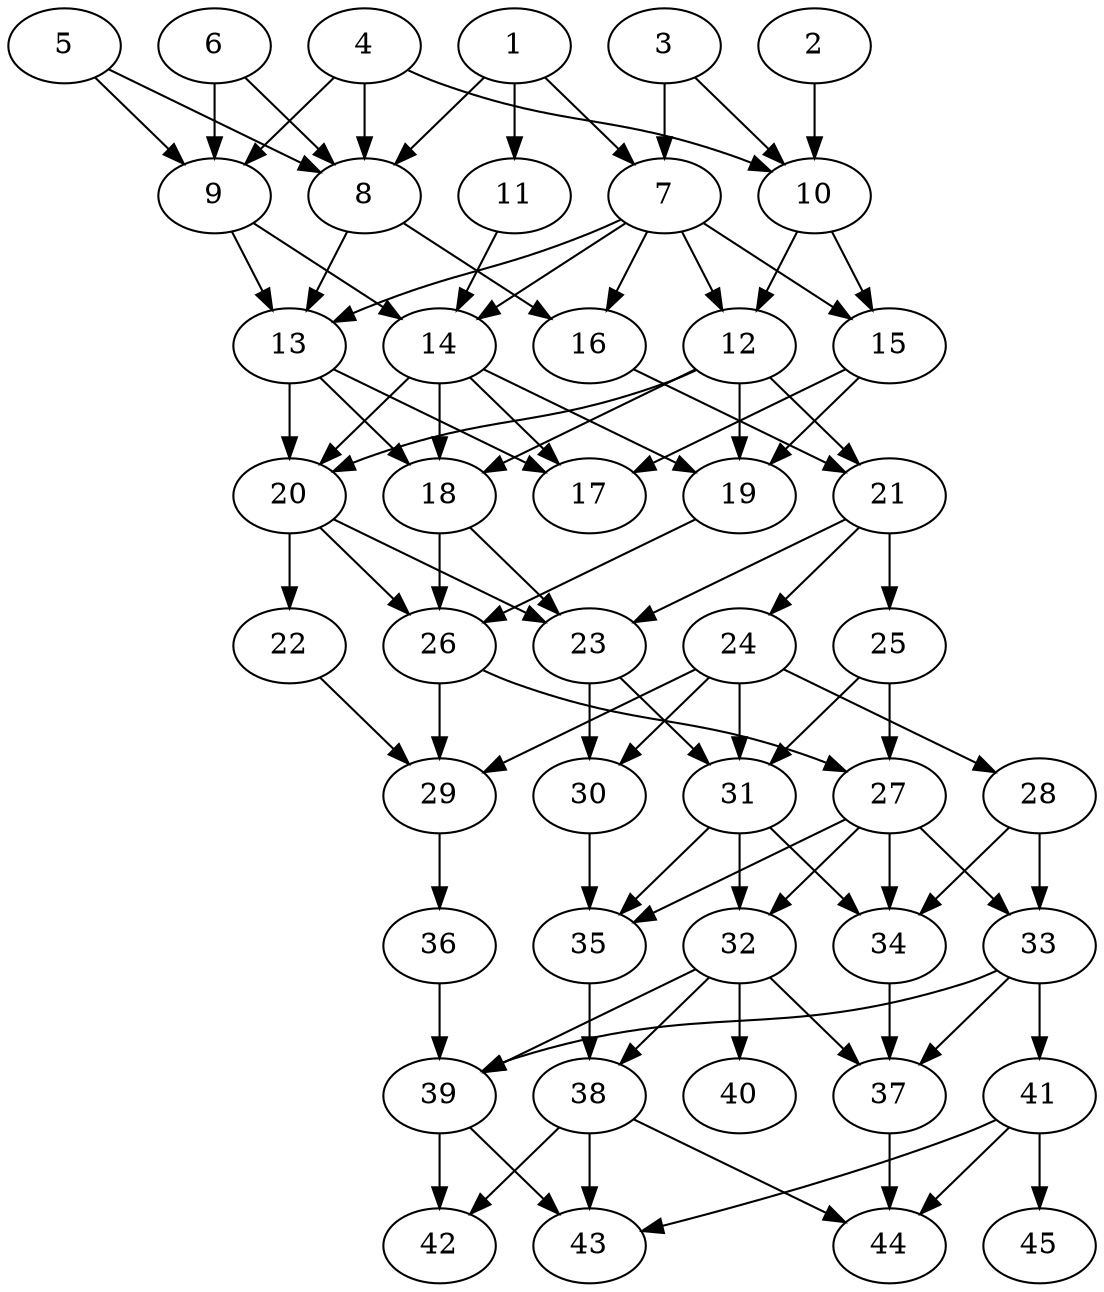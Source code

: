 // DAG automatically generated by daggen at Thu Oct  3 14:07:25 2019
// ./daggen --dot -n 45 --ccr 0.5 --fat 0.5 --regular 0.9 --density 0.6 --mindata 5242880 --maxdata 52428800 
digraph G {
  1 [size="32448512", alpha="0.13", expect_size="16224256"] 
  1 -> 7 [size ="16224256"]
  1 -> 8 [size ="16224256"]
  1 -> 11 [size ="16224256"]
  2 [size="34568192", alpha="0.06", expect_size="17284096"] 
  2 -> 10 [size ="17284096"]
  3 [size="104437760", alpha="0.19", expect_size="52218880"] 
  3 -> 7 [size ="52218880"]
  3 -> 10 [size ="52218880"]
  4 [size="34080768", alpha="0.02", expect_size="17040384"] 
  4 -> 8 [size ="17040384"]
  4 -> 9 [size ="17040384"]
  4 -> 10 [size ="17040384"]
  5 [size="17291264", alpha="0.08", expect_size="8645632"] 
  5 -> 8 [size ="8645632"]
  5 -> 9 [size ="8645632"]
  6 [size="35532800", alpha="0.01", expect_size="17766400"] 
  6 -> 8 [size ="17766400"]
  6 -> 9 [size ="17766400"]
  7 [size="37437440", alpha="0.01", expect_size="18718720"] 
  7 -> 12 [size ="18718720"]
  7 -> 13 [size ="18718720"]
  7 -> 14 [size ="18718720"]
  7 -> 15 [size ="18718720"]
  7 -> 16 [size ="18718720"]
  8 [size="52908032", alpha="0.09", expect_size="26454016"] 
  8 -> 13 [size ="26454016"]
  8 -> 16 [size ="26454016"]
  9 [size="95967232", alpha="0.16", expect_size="47983616"] 
  9 -> 13 [size ="47983616"]
  9 -> 14 [size ="47983616"]
  10 [size="101144576", alpha="0.04", expect_size="50572288"] 
  10 -> 12 [size ="50572288"]
  10 -> 15 [size ="50572288"]
  11 [size="28760064", alpha="0.08", expect_size="14380032"] 
  11 -> 14 [size ="14380032"]
  12 [size="88602624", alpha="0.12", expect_size="44301312"] 
  12 -> 18 [size ="44301312"]
  12 -> 19 [size ="44301312"]
  12 -> 20 [size ="44301312"]
  12 -> 21 [size ="44301312"]
  13 [size="20289536", alpha="0.13", expect_size="10144768"] 
  13 -> 17 [size ="10144768"]
  13 -> 18 [size ="10144768"]
  13 -> 20 [size ="10144768"]
  14 [size="15095808", alpha="0.05", expect_size="7547904"] 
  14 -> 17 [size ="7547904"]
  14 -> 18 [size ="7547904"]
  14 -> 19 [size ="7547904"]
  14 -> 20 [size ="7547904"]
  15 [size="26503168", alpha="0.06", expect_size="13251584"] 
  15 -> 17 [size ="13251584"]
  15 -> 19 [size ="13251584"]
  16 [size="63211520", alpha="0.18", expect_size="31605760"] 
  16 -> 21 [size ="31605760"]
  17 [size="66621440", alpha="0.03", expect_size="33310720"] 
  18 [size="71368704", alpha="0.06", expect_size="35684352"] 
  18 -> 23 [size ="35684352"]
  18 -> 26 [size ="35684352"]
  19 [size="18950144", alpha="0.17", expect_size="9475072"] 
  19 -> 26 [size ="9475072"]
  20 [size="94367744", alpha="0.11", expect_size="47183872"] 
  20 -> 22 [size ="47183872"]
  20 -> 23 [size ="47183872"]
  20 -> 26 [size ="47183872"]
  21 [size="16807936", alpha="0.09", expect_size="8403968"] 
  21 -> 23 [size ="8403968"]
  21 -> 24 [size ="8403968"]
  21 -> 25 [size ="8403968"]
  22 [size="52824064", alpha="0.12", expect_size="26412032"] 
  22 -> 29 [size ="26412032"]
  23 [size="16119808", alpha="0.15", expect_size="8059904"] 
  23 -> 30 [size ="8059904"]
  23 -> 31 [size ="8059904"]
  24 [size="78952448", alpha="0.03", expect_size="39476224"] 
  24 -> 28 [size ="39476224"]
  24 -> 29 [size ="39476224"]
  24 -> 30 [size ="39476224"]
  24 -> 31 [size ="39476224"]
  25 [size="100194304", alpha="0.13", expect_size="50097152"] 
  25 -> 27 [size ="50097152"]
  25 -> 31 [size ="50097152"]
  26 [size="33755136", alpha="0.08", expect_size="16877568"] 
  26 -> 27 [size ="16877568"]
  26 -> 29 [size ="16877568"]
  27 [size="26146816", alpha="0.09", expect_size="13073408"] 
  27 -> 32 [size ="13073408"]
  27 -> 33 [size ="13073408"]
  27 -> 34 [size ="13073408"]
  27 -> 35 [size ="13073408"]
  28 [size="40630272", alpha="0.18", expect_size="20315136"] 
  28 -> 33 [size ="20315136"]
  28 -> 34 [size ="20315136"]
  29 [size="69302272", alpha="0.06", expect_size="34651136"] 
  29 -> 36 [size ="34651136"]
  30 [size="55273472", alpha="0.13", expect_size="27636736"] 
  30 -> 35 [size ="27636736"]
  31 [size="10647552", alpha="0.04", expect_size="5323776"] 
  31 -> 32 [size ="5323776"]
  31 -> 34 [size ="5323776"]
  31 -> 35 [size ="5323776"]
  32 [size="51761152", alpha="0.11", expect_size="25880576"] 
  32 -> 37 [size ="25880576"]
  32 -> 38 [size ="25880576"]
  32 -> 39 [size ="25880576"]
  32 -> 40 [size ="25880576"]
  33 [size="13955072", alpha="0.01", expect_size="6977536"] 
  33 -> 37 [size ="6977536"]
  33 -> 39 [size ="6977536"]
  33 -> 41 [size ="6977536"]
  34 [size="85555200", alpha="0.11", expect_size="42777600"] 
  34 -> 37 [size ="42777600"]
  35 [size="101412864", alpha="0.05", expect_size="50706432"] 
  35 -> 38 [size ="50706432"]
  36 [size="68335616", alpha="0.10", expect_size="34167808"] 
  36 -> 39 [size ="34167808"]
  37 [size="11372544", alpha="0.07", expect_size="5686272"] 
  37 -> 44 [size ="5686272"]
  38 [size="51849216", alpha="0.17", expect_size="25924608"] 
  38 -> 42 [size ="25924608"]
  38 -> 43 [size ="25924608"]
  38 -> 44 [size ="25924608"]
  39 [size="43444224", alpha="0.08", expect_size="21722112"] 
  39 -> 42 [size ="21722112"]
  39 -> 43 [size ="21722112"]
  40 [size="71639040", alpha="0.18", expect_size="35819520"] 
  41 [size="38350848", alpha="0.08", expect_size="19175424"] 
  41 -> 43 [size ="19175424"]
  41 -> 44 [size ="19175424"]
  41 -> 45 [size ="19175424"]
  42 [size="56227840", alpha="0.08", expect_size="28113920"] 
  43 [size="14645248", alpha="0.09", expect_size="7322624"] 
  44 [size="17776640", alpha="0.04", expect_size="8888320"] 
  45 [size="70236160", alpha="0.19", expect_size="35118080"] 
}
